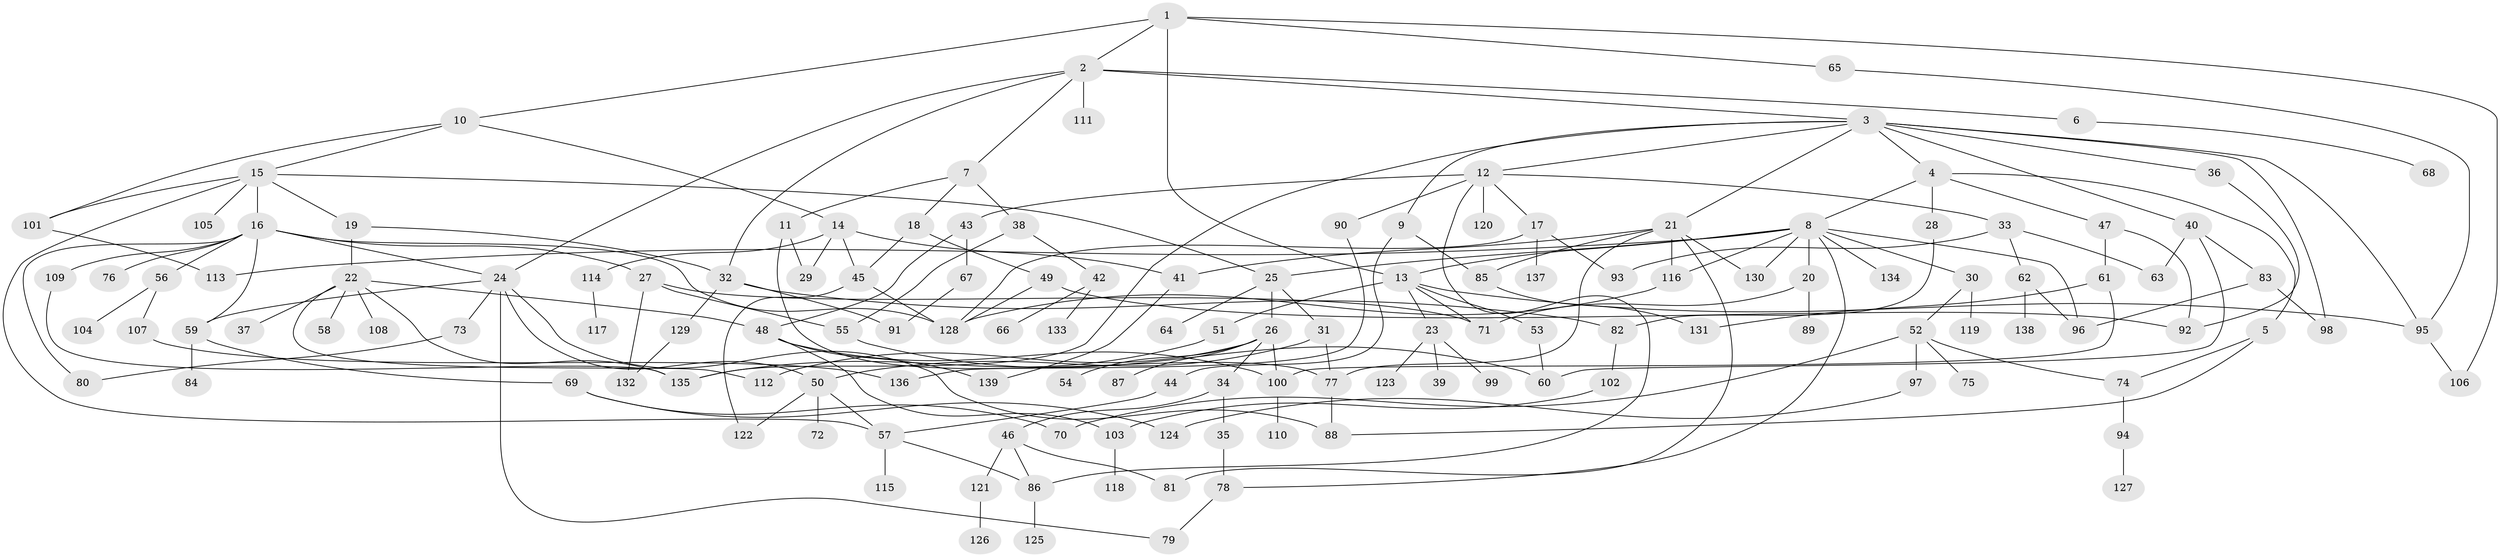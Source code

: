 // Generated by graph-tools (version 1.1) at 2025/49/03/09/25 03:49:26]
// undirected, 139 vertices, 201 edges
graph export_dot {
graph [start="1"]
  node [color=gray90,style=filled];
  1;
  2;
  3;
  4;
  5;
  6;
  7;
  8;
  9;
  10;
  11;
  12;
  13;
  14;
  15;
  16;
  17;
  18;
  19;
  20;
  21;
  22;
  23;
  24;
  25;
  26;
  27;
  28;
  29;
  30;
  31;
  32;
  33;
  34;
  35;
  36;
  37;
  38;
  39;
  40;
  41;
  42;
  43;
  44;
  45;
  46;
  47;
  48;
  49;
  50;
  51;
  52;
  53;
  54;
  55;
  56;
  57;
  58;
  59;
  60;
  61;
  62;
  63;
  64;
  65;
  66;
  67;
  68;
  69;
  70;
  71;
  72;
  73;
  74;
  75;
  76;
  77;
  78;
  79;
  80;
  81;
  82;
  83;
  84;
  85;
  86;
  87;
  88;
  89;
  90;
  91;
  92;
  93;
  94;
  95;
  96;
  97;
  98;
  99;
  100;
  101;
  102;
  103;
  104;
  105;
  106;
  107;
  108;
  109;
  110;
  111;
  112;
  113;
  114;
  115;
  116;
  117;
  118;
  119;
  120;
  121;
  122;
  123;
  124;
  125;
  126;
  127;
  128;
  129;
  130;
  131;
  132;
  133;
  134;
  135;
  136;
  137;
  138;
  139;
  1 -- 2;
  1 -- 10;
  1 -- 13;
  1 -- 65;
  1 -- 106;
  2 -- 3;
  2 -- 6;
  2 -- 7;
  2 -- 111;
  2 -- 24;
  2 -- 32;
  3 -- 4;
  3 -- 9;
  3 -- 12;
  3 -- 21;
  3 -- 36;
  3 -- 40;
  3 -- 98;
  3 -- 95;
  3 -- 135;
  4 -- 5;
  4 -- 8;
  4 -- 28;
  4 -- 47;
  5 -- 74;
  5 -- 88;
  6 -- 68;
  7 -- 11;
  7 -- 18;
  7 -- 38;
  8 -- 20;
  8 -- 25;
  8 -- 30;
  8 -- 78;
  8 -- 113;
  8 -- 116;
  8 -- 130;
  8 -- 134;
  8 -- 13;
  8 -- 96;
  9 -- 44;
  9 -- 85;
  10 -- 14;
  10 -- 15;
  10 -- 101;
  11 -- 29;
  11 -- 77;
  12 -- 17;
  12 -- 33;
  12 -- 43;
  12 -- 90;
  12 -- 120;
  12 -- 86;
  13 -- 23;
  13 -- 51;
  13 -- 53;
  13 -- 71;
  13 -- 95;
  14 -- 41;
  14 -- 45;
  14 -- 114;
  14 -- 29;
  15 -- 16;
  15 -- 19;
  15 -- 105;
  15 -- 25;
  15 -- 57;
  15 -- 101;
  16 -- 24;
  16 -- 27;
  16 -- 56;
  16 -- 59;
  16 -- 76;
  16 -- 109;
  16 -- 80;
  16 -- 128;
  17 -- 93;
  17 -- 137;
  17 -- 128;
  18 -- 49;
  18 -- 45;
  19 -- 22;
  19 -- 32;
  20 -- 89;
  20 -- 71;
  21 -- 81;
  21 -- 85;
  21 -- 130;
  21 -- 41;
  21 -- 77;
  21 -- 116;
  22 -- 37;
  22 -- 48;
  22 -- 58;
  22 -- 108;
  22 -- 135;
  22 -- 112;
  23 -- 39;
  23 -- 99;
  23 -- 123;
  24 -- 73;
  24 -- 79;
  24 -- 88;
  24 -- 50;
  24 -- 59;
  25 -- 26;
  25 -- 31;
  25 -- 64;
  26 -- 34;
  26 -- 54;
  26 -- 87;
  26 -- 112;
  26 -- 100;
  27 -- 55;
  27 -- 71;
  27 -- 132;
  28 -- 82;
  30 -- 52;
  30 -- 119;
  31 -- 50;
  31 -- 77;
  32 -- 82;
  32 -- 129;
  32 -- 91;
  33 -- 62;
  33 -- 63;
  33 -- 93;
  34 -- 35;
  34 -- 46;
  35 -- 78;
  36 -- 92;
  38 -- 42;
  38 -- 55;
  40 -- 60;
  40 -- 83;
  40 -- 63;
  41 -- 139;
  42 -- 66;
  42 -- 133;
  43 -- 67;
  43 -- 48;
  44 -- 57;
  45 -- 122;
  45 -- 128;
  46 -- 86;
  46 -- 121;
  46 -- 81;
  47 -- 61;
  47 -- 92;
  48 -- 100;
  48 -- 139;
  48 -- 103;
  49 -- 92;
  49 -- 128;
  50 -- 72;
  50 -- 57;
  50 -- 122;
  51 -- 135;
  52 -- 70;
  52 -- 75;
  52 -- 97;
  52 -- 74;
  53 -- 60;
  55 -- 60;
  56 -- 104;
  56 -- 107;
  57 -- 115;
  57 -- 86;
  59 -- 69;
  59 -- 84;
  61 -- 131;
  61 -- 100;
  62 -- 138;
  62 -- 96;
  65 -- 95;
  67 -- 91;
  69 -- 124;
  69 -- 70;
  73 -- 80;
  74 -- 94;
  77 -- 88;
  78 -- 79;
  82 -- 102;
  83 -- 96;
  83 -- 98;
  85 -- 131;
  86 -- 125;
  90 -- 136;
  94 -- 127;
  95 -- 106;
  97 -- 124;
  100 -- 110;
  101 -- 113;
  102 -- 103;
  103 -- 118;
  107 -- 136;
  109 -- 135;
  114 -- 117;
  116 -- 128;
  121 -- 126;
  129 -- 132;
}
